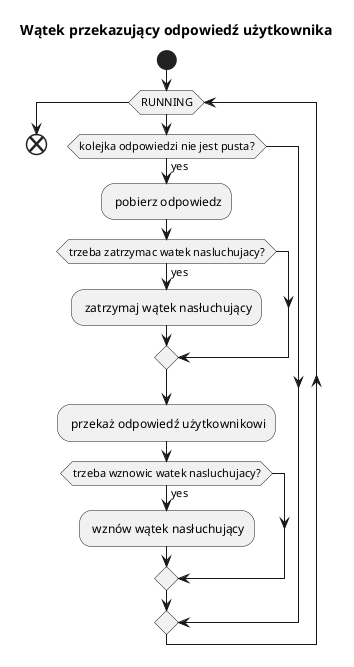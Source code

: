 @startuml
title Wątek przekazujący odpowiedź użytkownika

start
    while (RUNNING)
        if (kolejka odpowiedzi nie jest pusta?) then (yes)
            : pobierz odpowiedz;
            if (trzeba zatrzymac watek nasluchujacy?) then (yes)
                : zatrzymaj wątek nasłuchujący;
            endif
            : przekaż odpowiedź użytkownikowi;
            if (trzeba wznowic watek nasluchujacy?) then (yes)
                : wznów wątek nasłuchujący;
            endif
        endif
    endwhile
end

@enduml